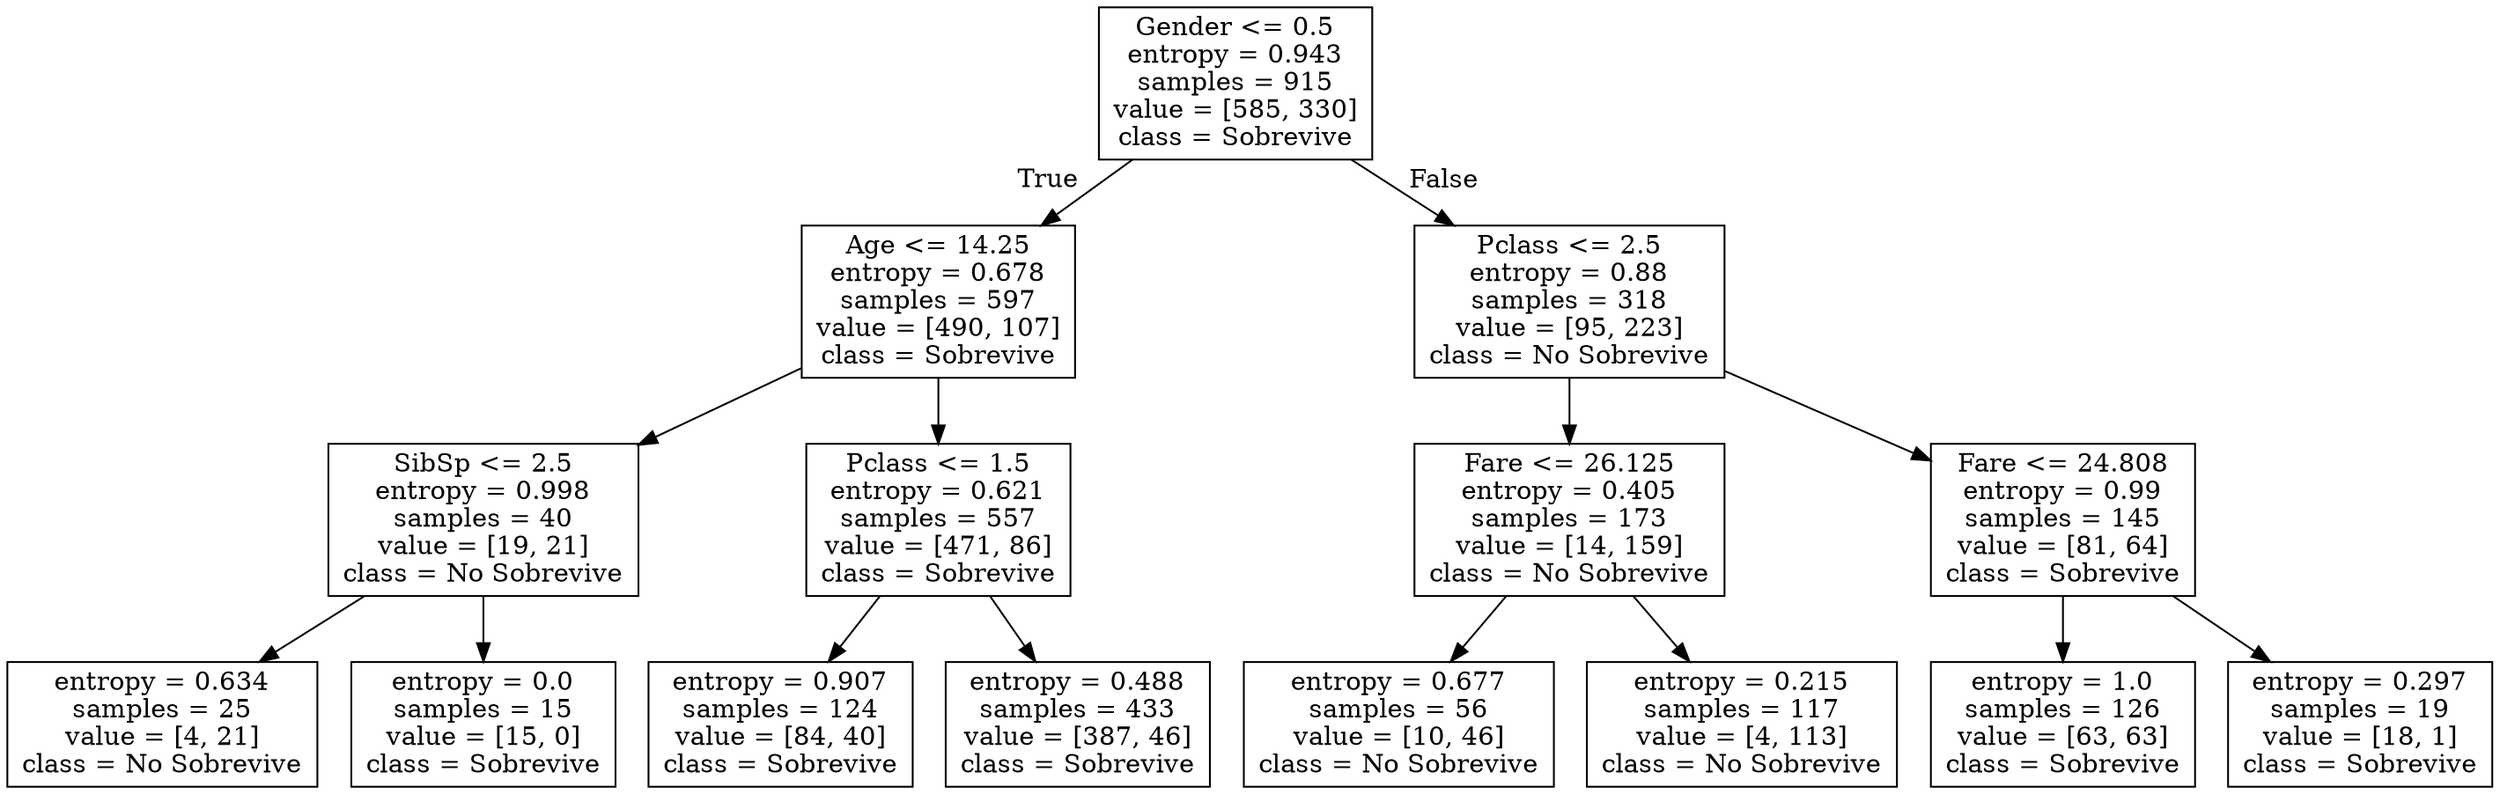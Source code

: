 digraph Tree {
node [shape=box] ;
0 [label="Gender <= 0.5\nentropy = 0.943\nsamples = 915\nvalue = [585, 330]\nclass = Sobrevive"] ;
1 [label="Age <= 14.25\nentropy = 0.678\nsamples = 597\nvalue = [490, 107]\nclass = Sobrevive"] ;
0 -> 1 [labeldistance=2.5, labelangle=45, headlabel="True"] ;
2 [label="SibSp <= 2.5\nentropy = 0.998\nsamples = 40\nvalue = [19, 21]\nclass = No Sobrevive"] ;
1 -> 2 ;
3 [label="entropy = 0.634\nsamples = 25\nvalue = [4, 21]\nclass = No Sobrevive"] ;
2 -> 3 ;
4 [label="entropy = 0.0\nsamples = 15\nvalue = [15, 0]\nclass = Sobrevive"] ;
2 -> 4 ;
5 [label="Pclass <= 1.5\nentropy = 0.621\nsamples = 557\nvalue = [471, 86]\nclass = Sobrevive"] ;
1 -> 5 ;
6 [label="entropy = 0.907\nsamples = 124\nvalue = [84, 40]\nclass = Sobrevive"] ;
5 -> 6 ;
7 [label="entropy = 0.488\nsamples = 433\nvalue = [387, 46]\nclass = Sobrevive"] ;
5 -> 7 ;
8 [label="Pclass <= 2.5\nentropy = 0.88\nsamples = 318\nvalue = [95, 223]\nclass = No Sobrevive"] ;
0 -> 8 [labeldistance=2.5, labelangle=-45, headlabel="False"] ;
9 [label="Fare <= 26.125\nentropy = 0.405\nsamples = 173\nvalue = [14, 159]\nclass = No Sobrevive"] ;
8 -> 9 ;
10 [label="entropy = 0.677\nsamples = 56\nvalue = [10, 46]\nclass = No Sobrevive"] ;
9 -> 10 ;
11 [label="entropy = 0.215\nsamples = 117\nvalue = [4, 113]\nclass = No Sobrevive"] ;
9 -> 11 ;
12 [label="Fare <= 24.808\nentropy = 0.99\nsamples = 145\nvalue = [81, 64]\nclass = Sobrevive"] ;
8 -> 12 ;
13 [label="entropy = 1.0\nsamples = 126\nvalue = [63, 63]\nclass = Sobrevive"] ;
12 -> 13 ;
14 [label="entropy = 0.297\nsamples = 19\nvalue = [18, 1]\nclass = Sobrevive"] ;
12 -> 14 ;
}